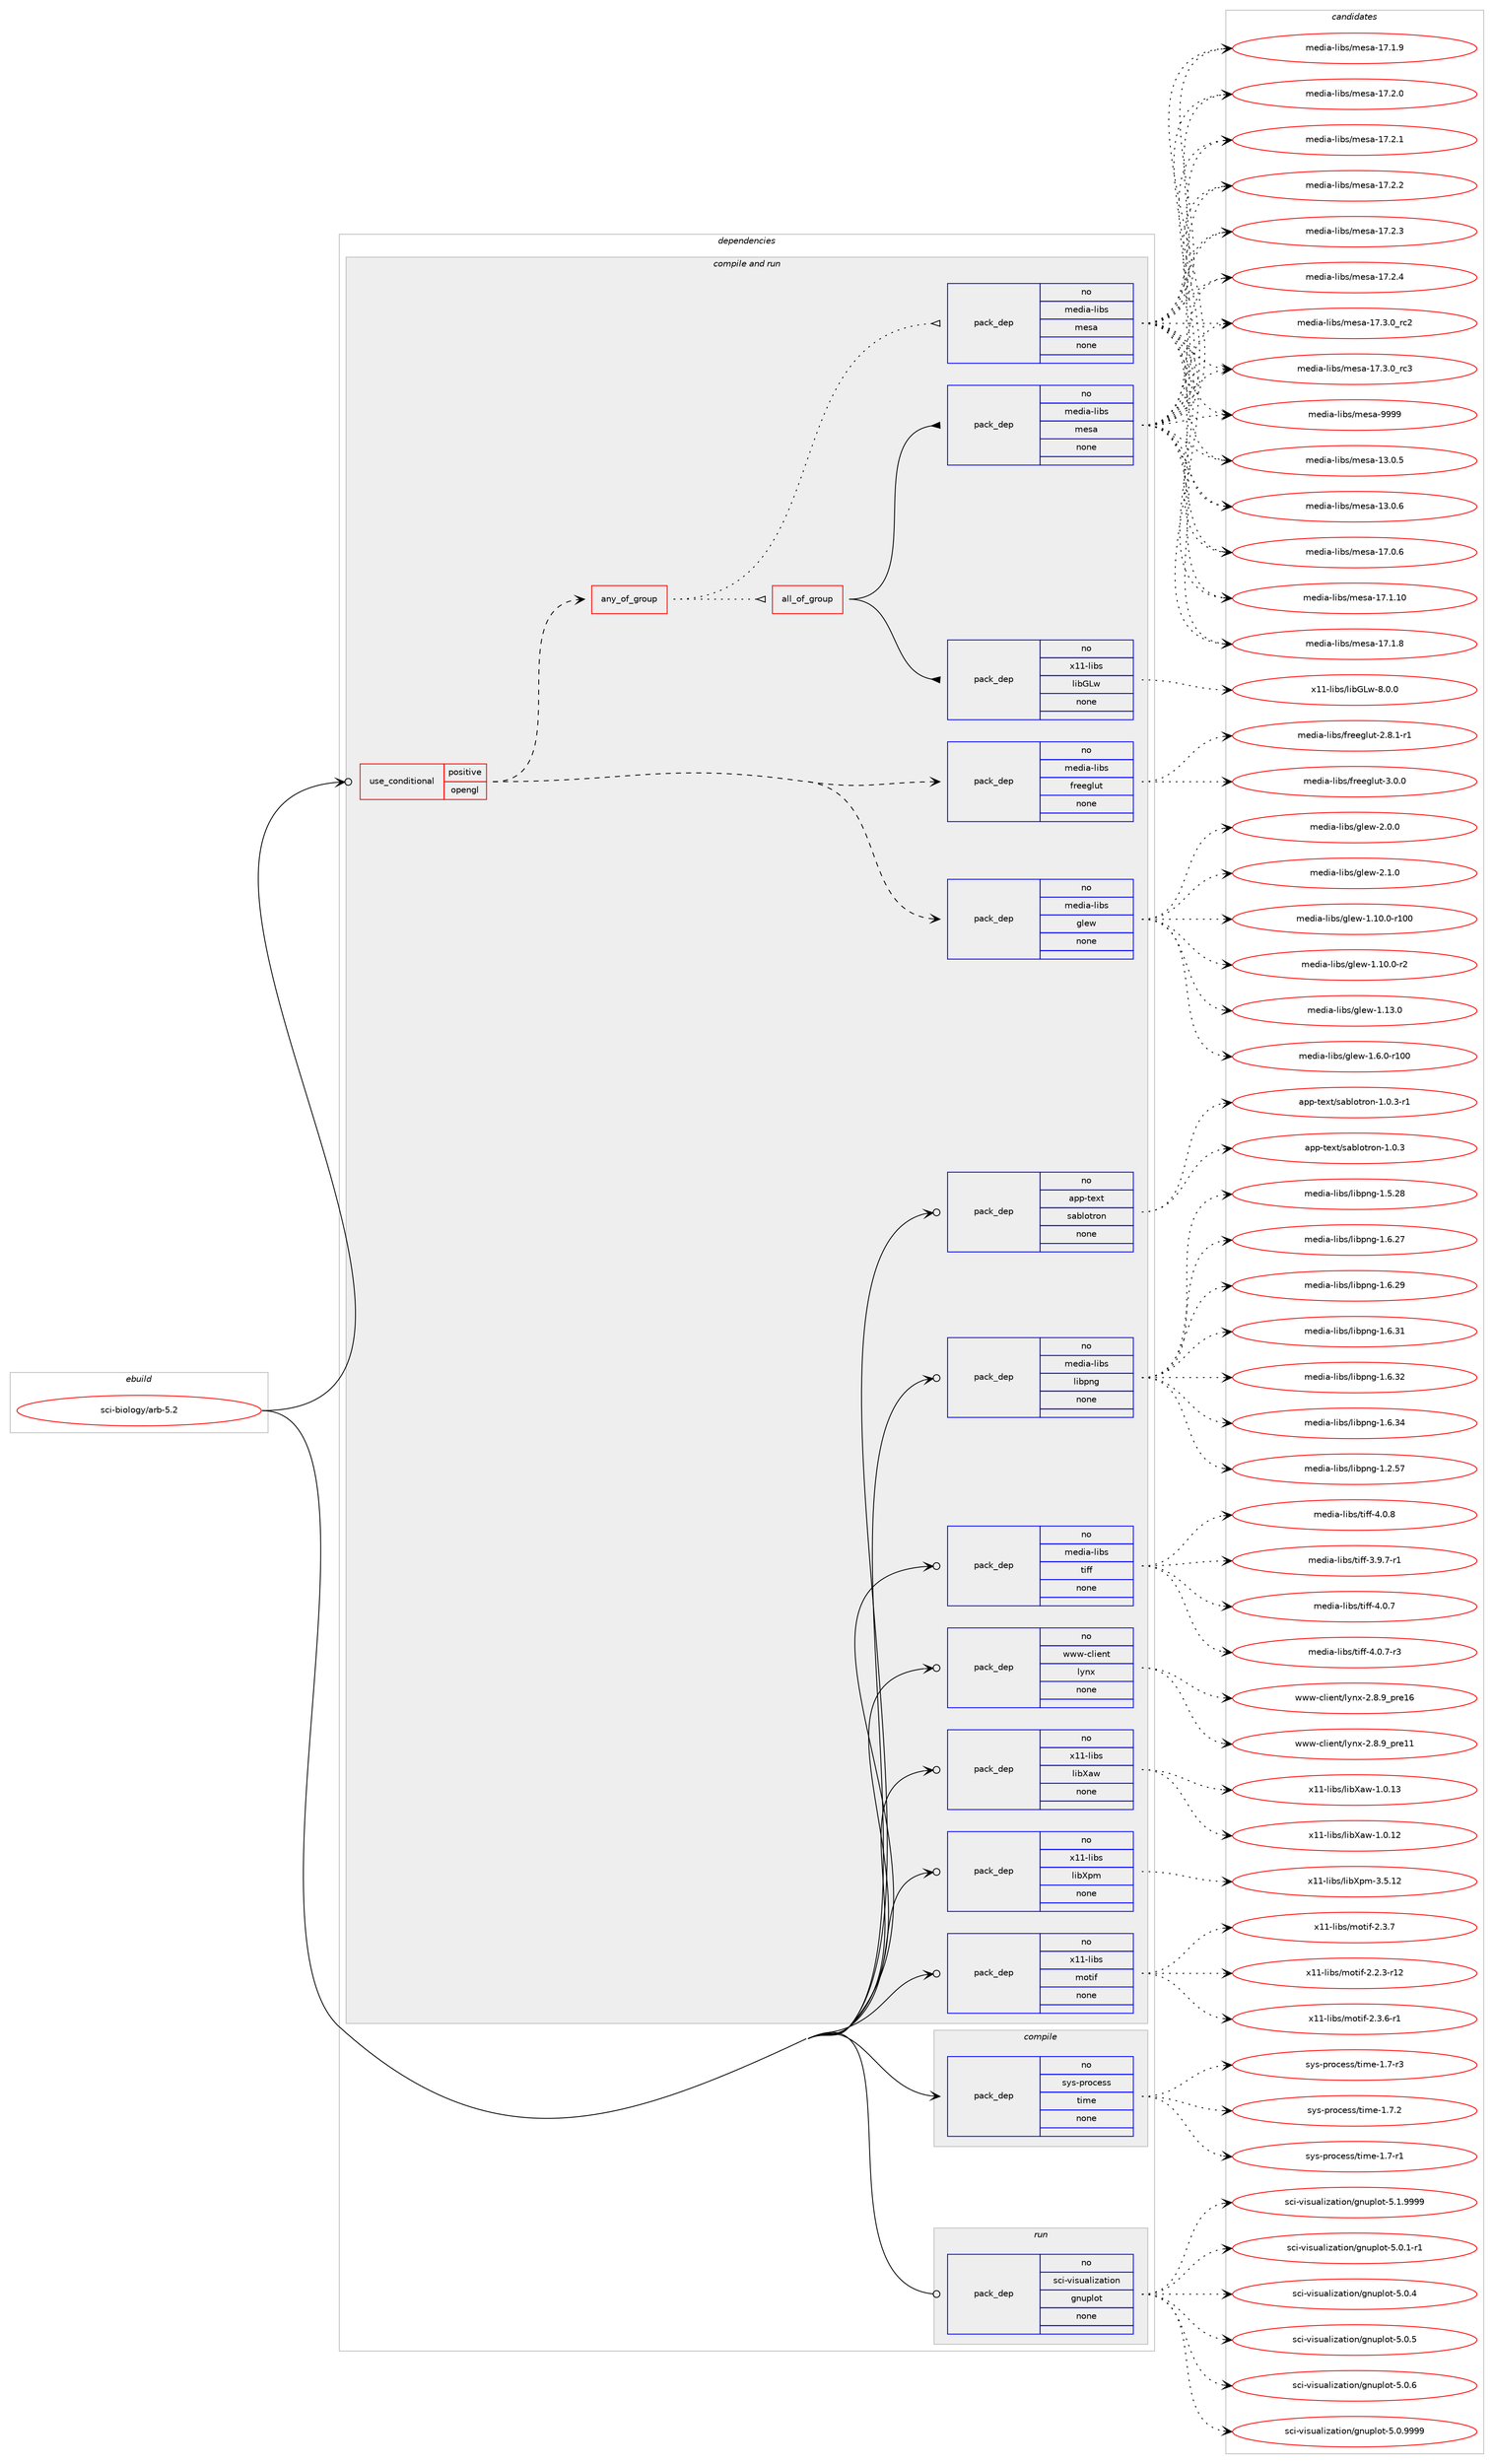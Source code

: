 digraph prolog {

# *************
# Graph options
# *************

newrank=true;
concentrate=true;
compound=true;
graph [rankdir=LR,fontname=Helvetica,fontsize=10,ranksep=1.5];#, ranksep=2.5, nodesep=0.2];
edge  [arrowhead=vee];
node  [fontname=Helvetica,fontsize=10];

# **********
# The ebuild
# **********

subgraph cluster_leftcol {
color=gray;
rank=same;
label=<<i>ebuild</i>>;
id [label="sci-biology/arb-5.2", color=red, width=4, href="../sci-biology/arb-5.2.svg"];
}

# ****************
# The dependencies
# ****************

subgraph cluster_midcol {
color=gray;
label=<<i>dependencies</i>>;
subgraph cluster_compile {
fillcolor="#eeeeee";
style=filled;
label=<<i>compile</i>>;
subgraph pack327163 {
dependency444042 [label=<<TABLE BORDER="0" CELLBORDER="1" CELLSPACING="0" CELLPADDING="4" WIDTH="220"><TR><TD ROWSPAN="6" CELLPADDING="30">pack_dep</TD></TR><TR><TD WIDTH="110">no</TD></TR><TR><TD>sys-process</TD></TR><TR><TD>time</TD></TR><TR><TD>none</TD></TR><TR><TD></TD></TR></TABLE>>, shape=none, color=blue];
}
id:e -> dependency444042:w [weight=20,style="solid",arrowhead="vee"];
}
subgraph cluster_compileandrun {
fillcolor="#eeeeee";
style=filled;
label=<<i>compile and run</i>>;
subgraph cond109203 {
dependency444043 [label=<<TABLE BORDER="0" CELLBORDER="1" CELLSPACING="0" CELLPADDING="4"><TR><TD ROWSPAN="3" CELLPADDING="10">use_conditional</TD></TR><TR><TD>positive</TD></TR><TR><TD>opengl</TD></TR></TABLE>>, shape=none, color=red];
subgraph pack327164 {
dependency444044 [label=<<TABLE BORDER="0" CELLBORDER="1" CELLSPACING="0" CELLPADDING="4" WIDTH="220"><TR><TD ROWSPAN="6" CELLPADDING="30">pack_dep</TD></TR><TR><TD WIDTH="110">no</TD></TR><TR><TD>media-libs</TD></TR><TR><TD>glew</TD></TR><TR><TD>none</TD></TR><TR><TD></TD></TR></TABLE>>, shape=none, color=blue];
}
dependency444043:e -> dependency444044:w [weight=20,style="dashed",arrowhead="vee"];
subgraph pack327165 {
dependency444045 [label=<<TABLE BORDER="0" CELLBORDER="1" CELLSPACING="0" CELLPADDING="4" WIDTH="220"><TR><TD ROWSPAN="6" CELLPADDING="30">pack_dep</TD></TR><TR><TD WIDTH="110">no</TD></TR><TR><TD>media-libs</TD></TR><TR><TD>freeglut</TD></TR><TR><TD>none</TD></TR><TR><TD></TD></TR></TABLE>>, shape=none, color=blue];
}
dependency444043:e -> dependency444045:w [weight=20,style="dashed",arrowhead="vee"];
subgraph any7436 {
dependency444046 [label=<<TABLE BORDER="0" CELLBORDER="1" CELLSPACING="0" CELLPADDING="4"><TR><TD CELLPADDING="10">any_of_group</TD></TR></TABLE>>, shape=none, color=red];subgraph pack327166 {
dependency444047 [label=<<TABLE BORDER="0" CELLBORDER="1" CELLSPACING="0" CELLPADDING="4" WIDTH="220"><TR><TD ROWSPAN="6" CELLPADDING="30">pack_dep</TD></TR><TR><TD WIDTH="110">no</TD></TR><TR><TD>media-libs</TD></TR><TR><TD>mesa</TD></TR><TR><TD>none</TD></TR><TR><TD></TD></TR></TABLE>>, shape=none, color=blue];
}
dependency444046:e -> dependency444047:w [weight=20,style="dotted",arrowhead="oinv"];
subgraph all243 {
dependency444048 [label=<<TABLE BORDER="0" CELLBORDER="1" CELLSPACING="0" CELLPADDING="4"><TR><TD CELLPADDING="10">all_of_group</TD></TR></TABLE>>, shape=none, color=red];subgraph pack327167 {
dependency444049 [label=<<TABLE BORDER="0" CELLBORDER="1" CELLSPACING="0" CELLPADDING="4" WIDTH="220"><TR><TD ROWSPAN="6" CELLPADDING="30">pack_dep</TD></TR><TR><TD WIDTH="110">no</TD></TR><TR><TD>media-libs</TD></TR><TR><TD>mesa</TD></TR><TR><TD>none</TD></TR><TR><TD></TD></TR></TABLE>>, shape=none, color=blue];
}
dependency444048:e -> dependency444049:w [weight=20,style="solid",arrowhead="inv"];
subgraph pack327168 {
dependency444050 [label=<<TABLE BORDER="0" CELLBORDER="1" CELLSPACING="0" CELLPADDING="4" WIDTH="220"><TR><TD ROWSPAN="6" CELLPADDING="30">pack_dep</TD></TR><TR><TD WIDTH="110">no</TD></TR><TR><TD>x11-libs</TD></TR><TR><TD>libGLw</TD></TR><TR><TD>none</TD></TR><TR><TD></TD></TR></TABLE>>, shape=none, color=blue];
}
dependency444048:e -> dependency444050:w [weight=20,style="solid",arrowhead="inv"];
}
dependency444046:e -> dependency444048:w [weight=20,style="dotted",arrowhead="oinv"];
}
dependency444043:e -> dependency444046:w [weight=20,style="dashed",arrowhead="vee"];
}
id:e -> dependency444043:w [weight=20,style="solid",arrowhead="odotvee"];
subgraph pack327169 {
dependency444051 [label=<<TABLE BORDER="0" CELLBORDER="1" CELLSPACING="0" CELLPADDING="4" WIDTH="220"><TR><TD ROWSPAN="6" CELLPADDING="30">pack_dep</TD></TR><TR><TD WIDTH="110">no</TD></TR><TR><TD>app-text</TD></TR><TR><TD>sablotron</TD></TR><TR><TD>none</TD></TR><TR><TD></TD></TR></TABLE>>, shape=none, color=blue];
}
id:e -> dependency444051:w [weight=20,style="solid",arrowhead="odotvee"];
subgraph pack327170 {
dependency444052 [label=<<TABLE BORDER="0" CELLBORDER="1" CELLSPACING="0" CELLPADDING="4" WIDTH="220"><TR><TD ROWSPAN="6" CELLPADDING="30">pack_dep</TD></TR><TR><TD WIDTH="110">no</TD></TR><TR><TD>media-libs</TD></TR><TR><TD>libpng</TD></TR><TR><TD>none</TD></TR><TR><TD></TD></TR></TABLE>>, shape=none, color=blue];
}
id:e -> dependency444052:w [weight=20,style="solid",arrowhead="odotvee"];
subgraph pack327171 {
dependency444053 [label=<<TABLE BORDER="0" CELLBORDER="1" CELLSPACING="0" CELLPADDING="4" WIDTH="220"><TR><TD ROWSPAN="6" CELLPADDING="30">pack_dep</TD></TR><TR><TD WIDTH="110">no</TD></TR><TR><TD>media-libs</TD></TR><TR><TD>tiff</TD></TR><TR><TD>none</TD></TR><TR><TD></TD></TR></TABLE>>, shape=none, color=blue];
}
id:e -> dependency444053:w [weight=20,style="solid",arrowhead="odotvee"];
subgraph pack327172 {
dependency444054 [label=<<TABLE BORDER="0" CELLBORDER="1" CELLSPACING="0" CELLPADDING="4" WIDTH="220"><TR><TD ROWSPAN="6" CELLPADDING="30">pack_dep</TD></TR><TR><TD WIDTH="110">no</TD></TR><TR><TD>www-client</TD></TR><TR><TD>lynx</TD></TR><TR><TD>none</TD></TR><TR><TD></TD></TR></TABLE>>, shape=none, color=blue];
}
id:e -> dependency444054:w [weight=20,style="solid",arrowhead="odotvee"];
subgraph pack327173 {
dependency444055 [label=<<TABLE BORDER="0" CELLBORDER="1" CELLSPACING="0" CELLPADDING="4" WIDTH="220"><TR><TD ROWSPAN="6" CELLPADDING="30">pack_dep</TD></TR><TR><TD WIDTH="110">no</TD></TR><TR><TD>x11-libs</TD></TR><TR><TD>libXaw</TD></TR><TR><TD>none</TD></TR><TR><TD></TD></TR></TABLE>>, shape=none, color=blue];
}
id:e -> dependency444055:w [weight=20,style="solid",arrowhead="odotvee"];
subgraph pack327174 {
dependency444056 [label=<<TABLE BORDER="0" CELLBORDER="1" CELLSPACING="0" CELLPADDING="4" WIDTH="220"><TR><TD ROWSPAN="6" CELLPADDING="30">pack_dep</TD></TR><TR><TD WIDTH="110">no</TD></TR><TR><TD>x11-libs</TD></TR><TR><TD>libXpm</TD></TR><TR><TD>none</TD></TR><TR><TD></TD></TR></TABLE>>, shape=none, color=blue];
}
id:e -> dependency444056:w [weight=20,style="solid",arrowhead="odotvee"];
subgraph pack327175 {
dependency444057 [label=<<TABLE BORDER="0" CELLBORDER="1" CELLSPACING="0" CELLPADDING="4" WIDTH="220"><TR><TD ROWSPAN="6" CELLPADDING="30">pack_dep</TD></TR><TR><TD WIDTH="110">no</TD></TR><TR><TD>x11-libs</TD></TR><TR><TD>motif</TD></TR><TR><TD>none</TD></TR><TR><TD></TD></TR></TABLE>>, shape=none, color=blue];
}
id:e -> dependency444057:w [weight=20,style="solid",arrowhead="odotvee"];
}
subgraph cluster_run {
fillcolor="#eeeeee";
style=filled;
label=<<i>run</i>>;
subgraph pack327176 {
dependency444058 [label=<<TABLE BORDER="0" CELLBORDER="1" CELLSPACING="0" CELLPADDING="4" WIDTH="220"><TR><TD ROWSPAN="6" CELLPADDING="30">pack_dep</TD></TR><TR><TD WIDTH="110">no</TD></TR><TR><TD>sci-visualization</TD></TR><TR><TD>gnuplot</TD></TR><TR><TD>none</TD></TR><TR><TD></TD></TR></TABLE>>, shape=none, color=blue];
}
id:e -> dependency444058:w [weight=20,style="solid",arrowhead="odot"];
}
}

# **************
# The candidates
# **************

subgraph cluster_choices {
rank=same;
color=gray;
label=<<i>candidates</i>>;

subgraph choice327163 {
color=black;
nodesep=1;
choice115121115451121141119910111511547116105109101454946554511449 [label="sys-process/time-1.7-r1", color=red, width=4,href="../sys-process/time-1.7-r1.svg"];
choice115121115451121141119910111511547116105109101454946554511451 [label="sys-process/time-1.7-r3", color=red, width=4,href="../sys-process/time-1.7-r3.svg"];
choice115121115451121141119910111511547116105109101454946554650 [label="sys-process/time-1.7.2", color=red, width=4,href="../sys-process/time-1.7.2.svg"];
dependency444042:e -> choice115121115451121141119910111511547116105109101454946554511449:w [style=dotted,weight="100"];
dependency444042:e -> choice115121115451121141119910111511547116105109101454946554511451:w [style=dotted,weight="100"];
dependency444042:e -> choice115121115451121141119910111511547116105109101454946554650:w [style=dotted,weight="100"];
}
subgraph choice327164 {
color=black;
nodesep=1;
choice109101100105974510810598115471031081011194549464948464845114494848 [label="media-libs/glew-1.10.0-r100", color=red, width=4,href="../media-libs/glew-1.10.0-r100.svg"];
choice10910110010597451081059811547103108101119454946494846484511450 [label="media-libs/glew-1.10.0-r2", color=red, width=4,href="../media-libs/glew-1.10.0-r2.svg"];
choice1091011001059745108105981154710310810111945494649514648 [label="media-libs/glew-1.13.0", color=red, width=4,href="../media-libs/glew-1.13.0.svg"];
choice1091011001059745108105981154710310810111945494654464845114494848 [label="media-libs/glew-1.6.0-r100", color=red, width=4,href="../media-libs/glew-1.6.0-r100.svg"];
choice10910110010597451081059811547103108101119455046484648 [label="media-libs/glew-2.0.0", color=red, width=4,href="../media-libs/glew-2.0.0.svg"];
choice10910110010597451081059811547103108101119455046494648 [label="media-libs/glew-2.1.0", color=red, width=4,href="../media-libs/glew-2.1.0.svg"];
dependency444044:e -> choice109101100105974510810598115471031081011194549464948464845114494848:w [style=dotted,weight="100"];
dependency444044:e -> choice10910110010597451081059811547103108101119454946494846484511450:w [style=dotted,weight="100"];
dependency444044:e -> choice1091011001059745108105981154710310810111945494649514648:w [style=dotted,weight="100"];
dependency444044:e -> choice1091011001059745108105981154710310810111945494654464845114494848:w [style=dotted,weight="100"];
dependency444044:e -> choice10910110010597451081059811547103108101119455046484648:w [style=dotted,weight="100"];
dependency444044:e -> choice10910110010597451081059811547103108101119455046494648:w [style=dotted,weight="100"];
}
subgraph choice327165 {
color=black;
nodesep=1;
choice109101100105974510810598115471021141011011031081171164550465646494511449 [label="media-libs/freeglut-2.8.1-r1", color=red, width=4,href="../media-libs/freeglut-2.8.1-r1.svg"];
choice10910110010597451081059811547102114101101103108117116455146484648 [label="media-libs/freeglut-3.0.0", color=red, width=4,href="../media-libs/freeglut-3.0.0.svg"];
dependency444045:e -> choice109101100105974510810598115471021141011011031081171164550465646494511449:w [style=dotted,weight="100"];
dependency444045:e -> choice10910110010597451081059811547102114101101103108117116455146484648:w [style=dotted,weight="100"];
}
subgraph choice327166 {
color=black;
nodesep=1;
choice109101100105974510810598115471091011159745495146484653 [label="media-libs/mesa-13.0.5", color=red, width=4,href="../media-libs/mesa-13.0.5.svg"];
choice109101100105974510810598115471091011159745495146484654 [label="media-libs/mesa-13.0.6", color=red, width=4,href="../media-libs/mesa-13.0.6.svg"];
choice109101100105974510810598115471091011159745495546484654 [label="media-libs/mesa-17.0.6", color=red, width=4,href="../media-libs/mesa-17.0.6.svg"];
choice10910110010597451081059811547109101115974549554649464948 [label="media-libs/mesa-17.1.10", color=red, width=4,href="../media-libs/mesa-17.1.10.svg"];
choice109101100105974510810598115471091011159745495546494656 [label="media-libs/mesa-17.1.8", color=red, width=4,href="../media-libs/mesa-17.1.8.svg"];
choice109101100105974510810598115471091011159745495546494657 [label="media-libs/mesa-17.1.9", color=red, width=4,href="../media-libs/mesa-17.1.9.svg"];
choice109101100105974510810598115471091011159745495546504648 [label="media-libs/mesa-17.2.0", color=red, width=4,href="../media-libs/mesa-17.2.0.svg"];
choice109101100105974510810598115471091011159745495546504649 [label="media-libs/mesa-17.2.1", color=red, width=4,href="../media-libs/mesa-17.2.1.svg"];
choice109101100105974510810598115471091011159745495546504650 [label="media-libs/mesa-17.2.2", color=red, width=4,href="../media-libs/mesa-17.2.2.svg"];
choice109101100105974510810598115471091011159745495546504651 [label="media-libs/mesa-17.2.3", color=red, width=4,href="../media-libs/mesa-17.2.3.svg"];
choice109101100105974510810598115471091011159745495546504652 [label="media-libs/mesa-17.2.4", color=red, width=4,href="../media-libs/mesa-17.2.4.svg"];
choice109101100105974510810598115471091011159745495546514648951149950 [label="media-libs/mesa-17.3.0_rc2", color=red, width=4,href="../media-libs/mesa-17.3.0_rc2.svg"];
choice109101100105974510810598115471091011159745495546514648951149951 [label="media-libs/mesa-17.3.0_rc3", color=red, width=4,href="../media-libs/mesa-17.3.0_rc3.svg"];
choice10910110010597451081059811547109101115974557575757 [label="media-libs/mesa-9999", color=red, width=4,href="../media-libs/mesa-9999.svg"];
dependency444047:e -> choice109101100105974510810598115471091011159745495146484653:w [style=dotted,weight="100"];
dependency444047:e -> choice109101100105974510810598115471091011159745495146484654:w [style=dotted,weight="100"];
dependency444047:e -> choice109101100105974510810598115471091011159745495546484654:w [style=dotted,weight="100"];
dependency444047:e -> choice10910110010597451081059811547109101115974549554649464948:w [style=dotted,weight="100"];
dependency444047:e -> choice109101100105974510810598115471091011159745495546494656:w [style=dotted,weight="100"];
dependency444047:e -> choice109101100105974510810598115471091011159745495546494657:w [style=dotted,weight="100"];
dependency444047:e -> choice109101100105974510810598115471091011159745495546504648:w [style=dotted,weight="100"];
dependency444047:e -> choice109101100105974510810598115471091011159745495546504649:w [style=dotted,weight="100"];
dependency444047:e -> choice109101100105974510810598115471091011159745495546504650:w [style=dotted,weight="100"];
dependency444047:e -> choice109101100105974510810598115471091011159745495546504651:w [style=dotted,weight="100"];
dependency444047:e -> choice109101100105974510810598115471091011159745495546504652:w [style=dotted,weight="100"];
dependency444047:e -> choice109101100105974510810598115471091011159745495546514648951149950:w [style=dotted,weight="100"];
dependency444047:e -> choice109101100105974510810598115471091011159745495546514648951149951:w [style=dotted,weight="100"];
dependency444047:e -> choice10910110010597451081059811547109101115974557575757:w [style=dotted,weight="100"];
}
subgraph choice327167 {
color=black;
nodesep=1;
choice109101100105974510810598115471091011159745495146484653 [label="media-libs/mesa-13.0.5", color=red, width=4,href="../media-libs/mesa-13.0.5.svg"];
choice109101100105974510810598115471091011159745495146484654 [label="media-libs/mesa-13.0.6", color=red, width=4,href="../media-libs/mesa-13.0.6.svg"];
choice109101100105974510810598115471091011159745495546484654 [label="media-libs/mesa-17.0.6", color=red, width=4,href="../media-libs/mesa-17.0.6.svg"];
choice10910110010597451081059811547109101115974549554649464948 [label="media-libs/mesa-17.1.10", color=red, width=4,href="../media-libs/mesa-17.1.10.svg"];
choice109101100105974510810598115471091011159745495546494656 [label="media-libs/mesa-17.1.8", color=red, width=4,href="../media-libs/mesa-17.1.8.svg"];
choice109101100105974510810598115471091011159745495546494657 [label="media-libs/mesa-17.1.9", color=red, width=4,href="../media-libs/mesa-17.1.9.svg"];
choice109101100105974510810598115471091011159745495546504648 [label="media-libs/mesa-17.2.0", color=red, width=4,href="../media-libs/mesa-17.2.0.svg"];
choice109101100105974510810598115471091011159745495546504649 [label="media-libs/mesa-17.2.1", color=red, width=4,href="../media-libs/mesa-17.2.1.svg"];
choice109101100105974510810598115471091011159745495546504650 [label="media-libs/mesa-17.2.2", color=red, width=4,href="../media-libs/mesa-17.2.2.svg"];
choice109101100105974510810598115471091011159745495546504651 [label="media-libs/mesa-17.2.3", color=red, width=4,href="../media-libs/mesa-17.2.3.svg"];
choice109101100105974510810598115471091011159745495546504652 [label="media-libs/mesa-17.2.4", color=red, width=4,href="../media-libs/mesa-17.2.4.svg"];
choice109101100105974510810598115471091011159745495546514648951149950 [label="media-libs/mesa-17.3.0_rc2", color=red, width=4,href="../media-libs/mesa-17.3.0_rc2.svg"];
choice109101100105974510810598115471091011159745495546514648951149951 [label="media-libs/mesa-17.3.0_rc3", color=red, width=4,href="../media-libs/mesa-17.3.0_rc3.svg"];
choice10910110010597451081059811547109101115974557575757 [label="media-libs/mesa-9999", color=red, width=4,href="../media-libs/mesa-9999.svg"];
dependency444049:e -> choice109101100105974510810598115471091011159745495146484653:w [style=dotted,weight="100"];
dependency444049:e -> choice109101100105974510810598115471091011159745495146484654:w [style=dotted,weight="100"];
dependency444049:e -> choice109101100105974510810598115471091011159745495546484654:w [style=dotted,weight="100"];
dependency444049:e -> choice10910110010597451081059811547109101115974549554649464948:w [style=dotted,weight="100"];
dependency444049:e -> choice109101100105974510810598115471091011159745495546494656:w [style=dotted,weight="100"];
dependency444049:e -> choice109101100105974510810598115471091011159745495546494657:w [style=dotted,weight="100"];
dependency444049:e -> choice109101100105974510810598115471091011159745495546504648:w [style=dotted,weight="100"];
dependency444049:e -> choice109101100105974510810598115471091011159745495546504649:w [style=dotted,weight="100"];
dependency444049:e -> choice109101100105974510810598115471091011159745495546504650:w [style=dotted,weight="100"];
dependency444049:e -> choice109101100105974510810598115471091011159745495546504651:w [style=dotted,weight="100"];
dependency444049:e -> choice109101100105974510810598115471091011159745495546504652:w [style=dotted,weight="100"];
dependency444049:e -> choice109101100105974510810598115471091011159745495546514648951149950:w [style=dotted,weight="100"];
dependency444049:e -> choice109101100105974510810598115471091011159745495546514648951149951:w [style=dotted,weight="100"];
dependency444049:e -> choice10910110010597451081059811547109101115974557575757:w [style=dotted,weight="100"];
}
subgraph choice327168 {
color=black;
nodesep=1;
choice1204949451081059811547108105987176119455646484648 [label="x11-libs/libGLw-8.0.0", color=red, width=4,href="../x11-libs/libGLw-8.0.0.svg"];
dependency444050:e -> choice1204949451081059811547108105987176119455646484648:w [style=dotted,weight="100"];
}
subgraph choice327169 {
color=black;
nodesep=1;
choice9711211245116101120116471159798108111116114111110454946484651 [label="app-text/sablotron-1.0.3", color=red, width=4,href="../app-text/sablotron-1.0.3.svg"];
choice97112112451161011201164711597981081111161141111104549464846514511449 [label="app-text/sablotron-1.0.3-r1", color=red, width=4,href="../app-text/sablotron-1.0.3-r1.svg"];
dependency444051:e -> choice9711211245116101120116471159798108111116114111110454946484651:w [style=dotted,weight="100"];
dependency444051:e -> choice97112112451161011201164711597981081111161141111104549464846514511449:w [style=dotted,weight="100"];
}
subgraph choice327170 {
color=black;
nodesep=1;
choice109101100105974510810598115471081059811211010345494650465355 [label="media-libs/libpng-1.2.57", color=red, width=4,href="../media-libs/libpng-1.2.57.svg"];
choice109101100105974510810598115471081059811211010345494653465056 [label="media-libs/libpng-1.5.28", color=red, width=4,href="../media-libs/libpng-1.5.28.svg"];
choice109101100105974510810598115471081059811211010345494654465055 [label="media-libs/libpng-1.6.27", color=red, width=4,href="../media-libs/libpng-1.6.27.svg"];
choice109101100105974510810598115471081059811211010345494654465057 [label="media-libs/libpng-1.6.29", color=red, width=4,href="../media-libs/libpng-1.6.29.svg"];
choice109101100105974510810598115471081059811211010345494654465149 [label="media-libs/libpng-1.6.31", color=red, width=4,href="../media-libs/libpng-1.6.31.svg"];
choice109101100105974510810598115471081059811211010345494654465150 [label="media-libs/libpng-1.6.32", color=red, width=4,href="../media-libs/libpng-1.6.32.svg"];
choice109101100105974510810598115471081059811211010345494654465152 [label="media-libs/libpng-1.6.34", color=red, width=4,href="../media-libs/libpng-1.6.34.svg"];
dependency444052:e -> choice109101100105974510810598115471081059811211010345494650465355:w [style=dotted,weight="100"];
dependency444052:e -> choice109101100105974510810598115471081059811211010345494653465056:w [style=dotted,weight="100"];
dependency444052:e -> choice109101100105974510810598115471081059811211010345494654465055:w [style=dotted,weight="100"];
dependency444052:e -> choice109101100105974510810598115471081059811211010345494654465057:w [style=dotted,weight="100"];
dependency444052:e -> choice109101100105974510810598115471081059811211010345494654465149:w [style=dotted,weight="100"];
dependency444052:e -> choice109101100105974510810598115471081059811211010345494654465150:w [style=dotted,weight="100"];
dependency444052:e -> choice109101100105974510810598115471081059811211010345494654465152:w [style=dotted,weight="100"];
}
subgraph choice327171 {
color=black;
nodesep=1;
choice109101100105974510810598115471161051021024551465746554511449 [label="media-libs/tiff-3.9.7-r1", color=red, width=4,href="../media-libs/tiff-3.9.7-r1.svg"];
choice10910110010597451081059811547116105102102455246484655 [label="media-libs/tiff-4.0.7", color=red, width=4,href="../media-libs/tiff-4.0.7.svg"];
choice109101100105974510810598115471161051021024552464846554511451 [label="media-libs/tiff-4.0.7-r3", color=red, width=4,href="../media-libs/tiff-4.0.7-r3.svg"];
choice10910110010597451081059811547116105102102455246484656 [label="media-libs/tiff-4.0.8", color=red, width=4,href="../media-libs/tiff-4.0.8.svg"];
dependency444053:e -> choice109101100105974510810598115471161051021024551465746554511449:w [style=dotted,weight="100"];
dependency444053:e -> choice10910110010597451081059811547116105102102455246484655:w [style=dotted,weight="100"];
dependency444053:e -> choice109101100105974510810598115471161051021024552464846554511451:w [style=dotted,weight="100"];
dependency444053:e -> choice10910110010597451081059811547116105102102455246484656:w [style=dotted,weight="100"];
}
subgraph choice327172 {
color=black;
nodesep=1;
choice119119119459910810510111011647108121110120455046564657951121141014949 [label="www-client/lynx-2.8.9_pre11", color=red, width=4,href="../www-client/lynx-2.8.9_pre11.svg"];
choice119119119459910810510111011647108121110120455046564657951121141014954 [label="www-client/lynx-2.8.9_pre16", color=red, width=4,href="../www-client/lynx-2.8.9_pre16.svg"];
dependency444054:e -> choice119119119459910810510111011647108121110120455046564657951121141014949:w [style=dotted,weight="100"];
dependency444054:e -> choice119119119459910810510111011647108121110120455046564657951121141014954:w [style=dotted,weight="100"];
}
subgraph choice327173 {
color=black;
nodesep=1;
choice120494945108105981154710810598889711945494648464950 [label="x11-libs/libXaw-1.0.12", color=red, width=4,href="../x11-libs/libXaw-1.0.12.svg"];
choice120494945108105981154710810598889711945494648464951 [label="x11-libs/libXaw-1.0.13", color=red, width=4,href="../x11-libs/libXaw-1.0.13.svg"];
dependency444055:e -> choice120494945108105981154710810598889711945494648464950:w [style=dotted,weight="100"];
dependency444055:e -> choice120494945108105981154710810598889711945494648464951:w [style=dotted,weight="100"];
}
subgraph choice327174 {
color=black;
nodesep=1;
choice1204949451081059811547108105988811210945514653464950 [label="x11-libs/libXpm-3.5.12", color=red, width=4,href="../x11-libs/libXpm-3.5.12.svg"];
dependency444056:e -> choice1204949451081059811547108105988811210945514653464950:w [style=dotted,weight="100"];
}
subgraph choice327175 {
color=black;
nodesep=1;
choice1204949451081059811547109111116105102455046504651451144950 [label="x11-libs/motif-2.2.3-r12", color=red, width=4,href="../x11-libs/motif-2.2.3-r12.svg"];
choice12049494510810598115471091111161051024550465146544511449 [label="x11-libs/motif-2.3.6-r1", color=red, width=4,href="../x11-libs/motif-2.3.6-r1.svg"];
choice1204949451081059811547109111116105102455046514655 [label="x11-libs/motif-2.3.7", color=red, width=4,href="../x11-libs/motif-2.3.7.svg"];
dependency444057:e -> choice1204949451081059811547109111116105102455046504651451144950:w [style=dotted,weight="100"];
dependency444057:e -> choice12049494510810598115471091111161051024550465146544511449:w [style=dotted,weight="100"];
dependency444057:e -> choice1204949451081059811547109111116105102455046514655:w [style=dotted,weight="100"];
}
subgraph choice327176 {
color=black;
nodesep=1;
choice11599105451181051151179710810512297116105111110471031101171121081111164553464846494511449 [label="sci-visualization/gnuplot-5.0.1-r1", color=red, width=4,href="../sci-visualization/gnuplot-5.0.1-r1.svg"];
choice1159910545118105115117971081051229711610511111047103110117112108111116455346484652 [label="sci-visualization/gnuplot-5.0.4", color=red, width=4,href="../sci-visualization/gnuplot-5.0.4.svg"];
choice1159910545118105115117971081051229711610511111047103110117112108111116455346484653 [label="sci-visualization/gnuplot-5.0.5", color=red, width=4,href="../sci-visualization/gnuplot-5.0.5.svg"];
choice1159910545118105115117971081051229711610511111047103110117112108111116455346484654 [label="sci-visualization/gnuplot-5.0.6", color=red, width=4,href="../sci-visualization/gnuplot-5.0.6.svg"];
choice1159910545118105115117971081051229711610511111047103110117112108111116455346484657575757 [label="sci-visualization/gnuplot-5.0.9999", color=red, width=4,href="../sci-visualization/gnuplot-5.0.9999.svg"];
choice1159910545118105115117971081051229711610511111047103110117112108111116455346494657575757 [label="sci-visualization/gnuplot-5.1.9999", color=red, width=4,href="../sci-visualization/gnuplot-5.1.9999.svg"];
dependency444058:e -> choice11599105451181051151179710810512297116105111110471031101171121081111164553464846494511449:w [style=dotted,weight="100"];
dependency444058:e -> choice1159910545118105115117971081051229711610511111047103110117112108111116455346484652:w [style=dotted,weight="100"];
dependency444058:e -> choice1159910545118105115117971081051229711610511111047103110117112108111116455346484653:w [style=dotted,weight="100"];
dependency444058:e -> choice1159910545118105115117971081051229711610511111047103110117112108111116455346484654:w [style=dotted,weight="100"];
dependency444058:e -> choice1159910545118105115117971081051229711610511111047103110117112108111116455346484657575757:w [style=dotted,weight="100"];
dependency444058:e -> choice1159910545118105115117971081051229711610511111047103110117112108111116455346494657575757:w [style=dotted,weight="100"];
}
}

}
